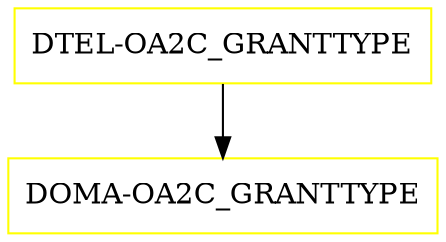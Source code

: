 digraph G {
  "DTEL-OA2C_GRANTTYPE" [shape=box,color=yellow];
  "DOMA-OA2C_GRANTTYPE" [shape=box,color=yellow,URL="./DOMA_OA2C_GRANTTYPE.html"];
  "DTEL-OA2C_GRANTTYPE" -> "DOMA-OA2C_GRANTTYPE";
}
